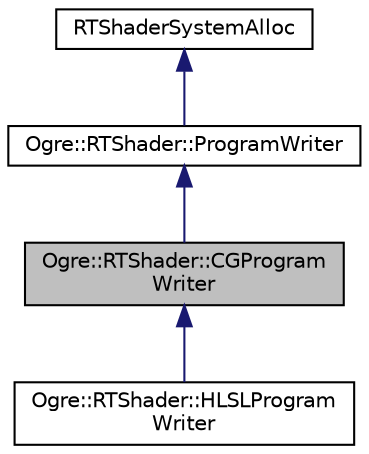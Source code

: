 digraph "Ogre::RTShader::CGProgramWriter"
{
  bgcolor="transparent";
  edge [fontname="Helvetica",fontsize="10",labelfontname="Helvetica",labelfontsize="10"];
  node [fontname="Helvetica",fontsize="10",shape=record];
  Node0 [label="Ogre::RTShader::CGProgram\lWriter",height=0.2,width=0.4,color="black", fillcolor="grey75", style="filled", fontcolor="black"];
  Node1 -> Node0 [dir="back",color="midnightblue",fontsize="10",style="solid",fontname="Helvetica"];
  Node1 [label="Ogre::RTShader::ProgramWriter",height=0.2,width=0.4,color="black",URL="$class_ogre_1_1_r_t_shader_1_1_program_writer.html",tooltip="Base class interface for shader program writers. "];
  Node2 -> Node1 [dir="back",color="midnightblue",fontsize="10",style="solid",fontname="Helvetica"];
  Node2 [label="RTShaderSystemAlloc",height=0.2,width=0.4,color="black",URL="$class_ogre_1_1_allocated_object.html"];
  Node0 -> Node3 [dir="back",color="midnightblue",fontsize="10",style="solid",fontname="Helvetica"];
  Node3 [label="Ogre::RTShader::HLSLProgram\lWriter",height=0.2,width=0.4,color="black",URL="$class_ogre_1_1_r_t_shader_1_1_h_l_s_l_program_writer.html",tooltip="HLSL target language writer implementation. "];
}
